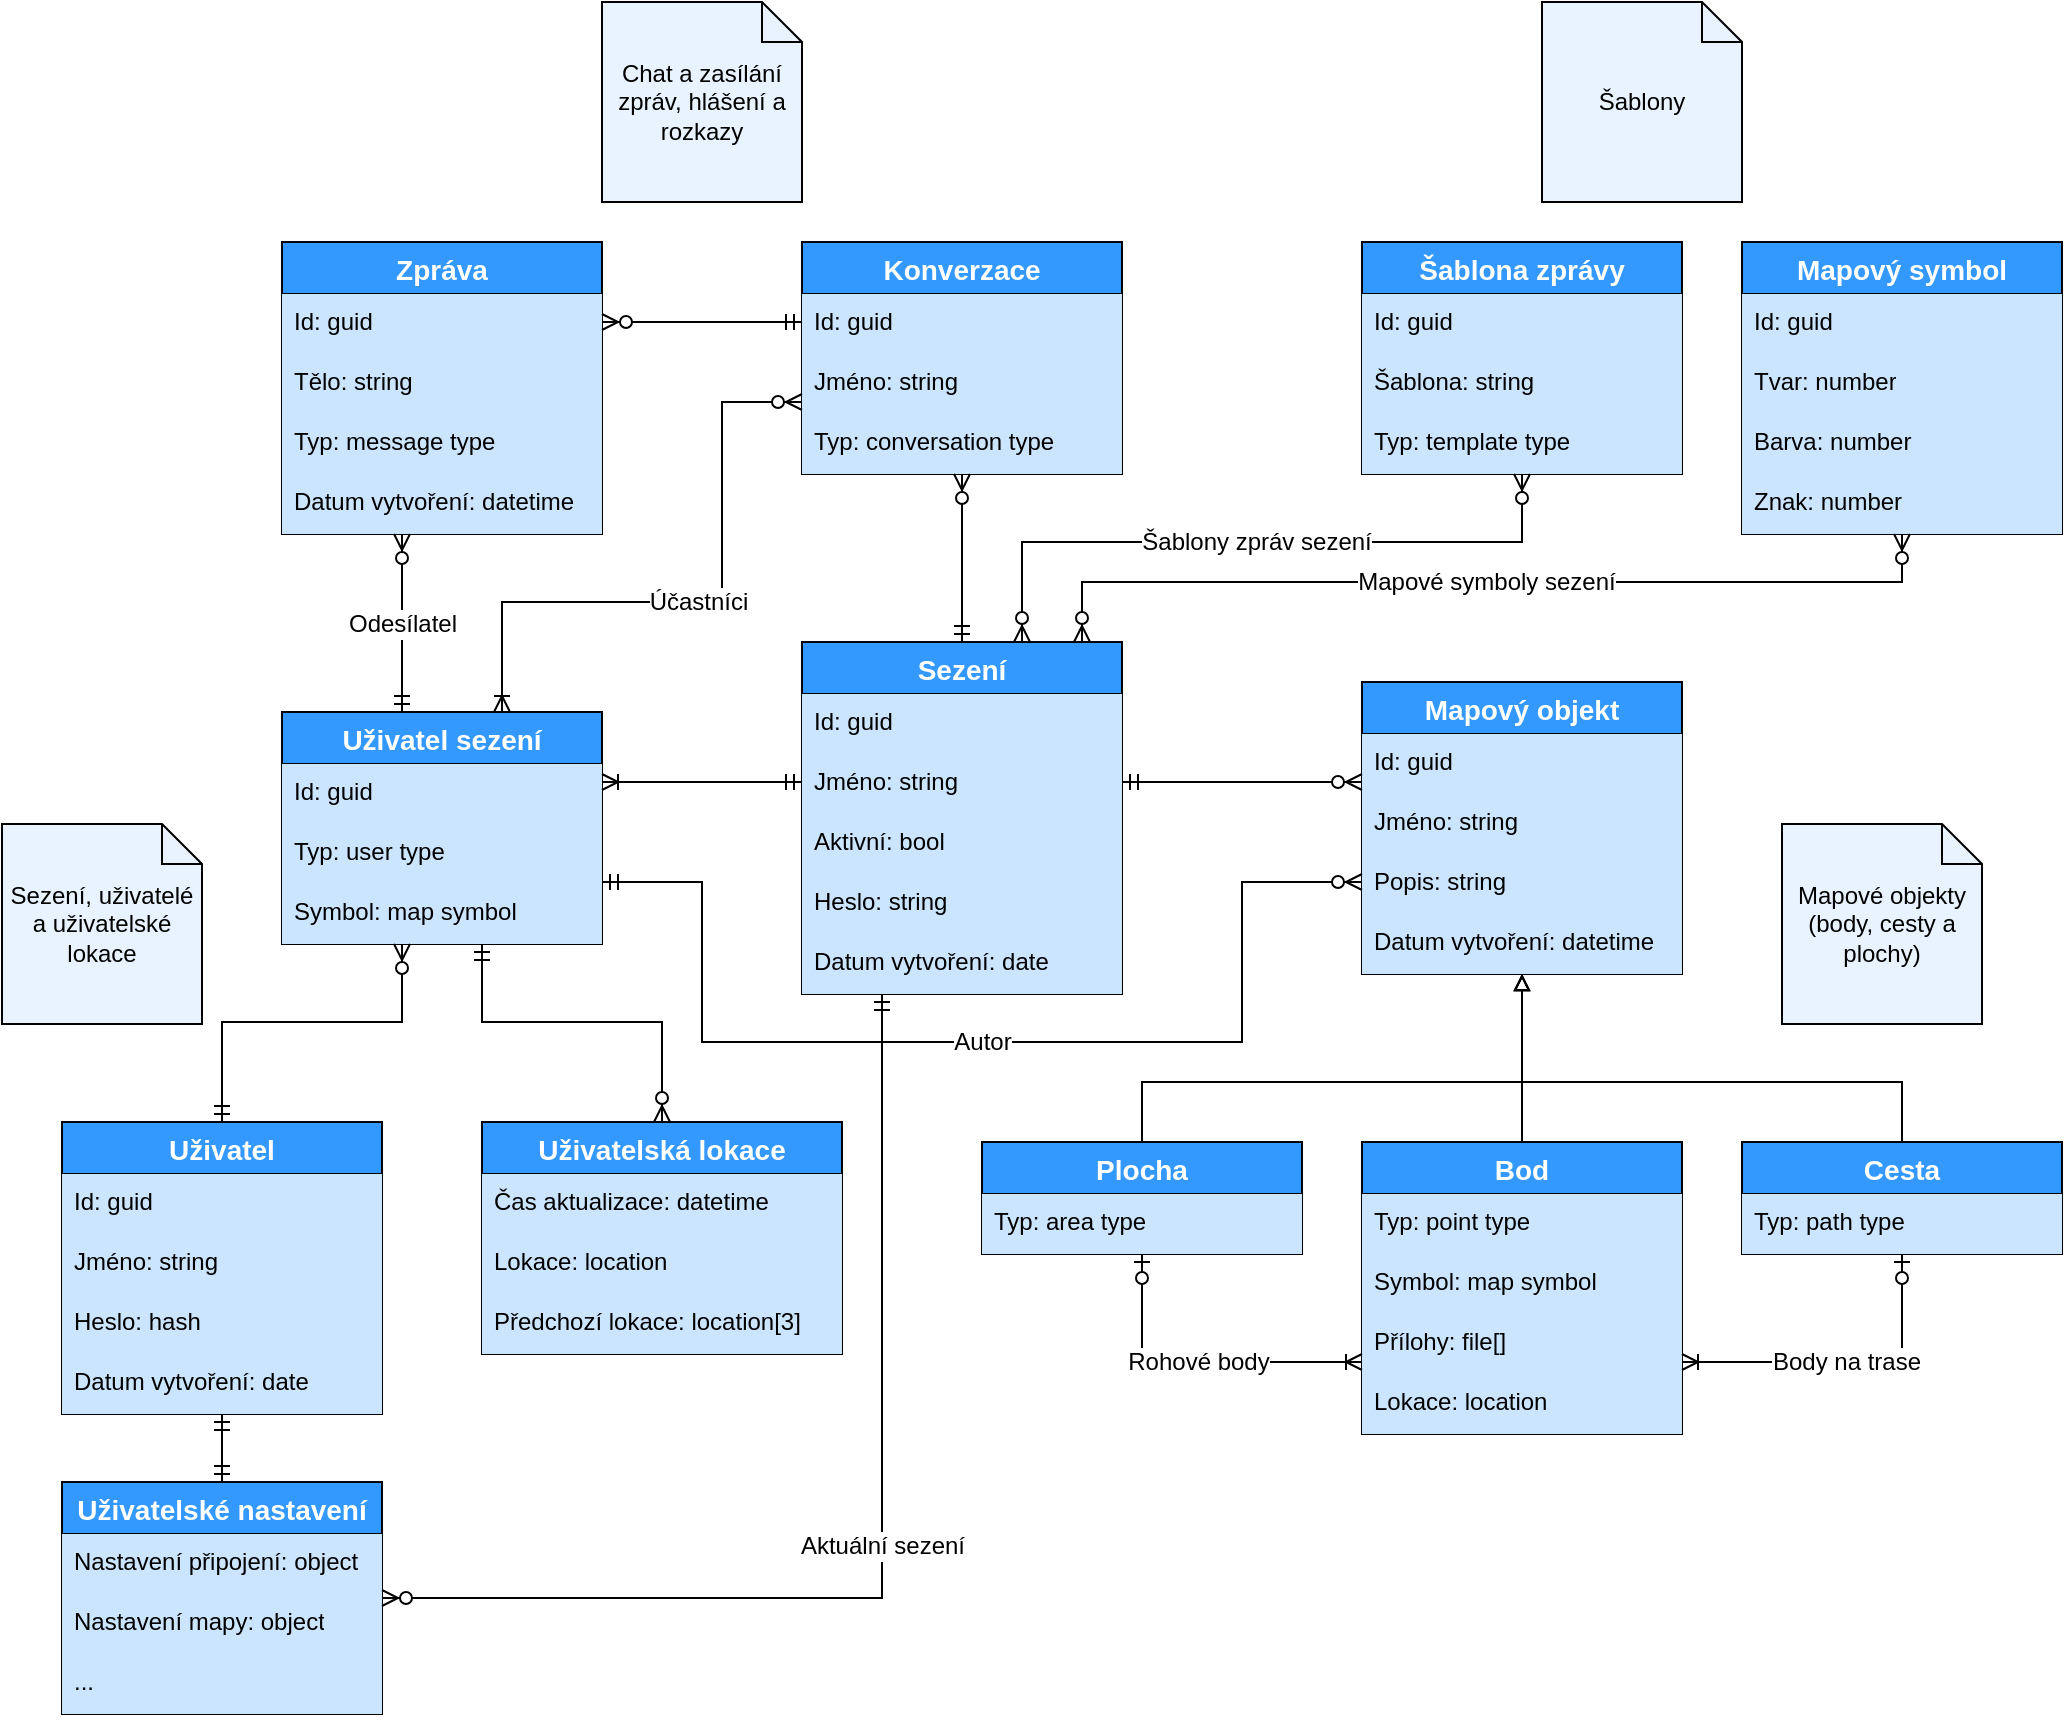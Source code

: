 <mxfile version="22.1.13" type="device">
  <diagram name="Stránka-1" id="mxYMv7hmJ3leAyFjMj_N">
    <mxGraphModel dx="2261" dy="1915" grid="1" gridSize="10" guides="1" tooltips="1" connect="1" arrows="1" fold="1" page="1" pageScale="1" pageWidth="827" pageHeight="1169" math="0" shadow="0">
      <root>
        <mxCell id="0" />
        <mxCell id="1" parent="0" />
        <mxCell id="Y4CCVC96YzXtr7LLr-LR-11" value="Sezení" style="swimlane;fontStyle=1;childLayout=stackLayout;horizontal=1;startSize=26;horizontalStack=0;resizeParent=1;resizeParentMax=0;resizeLast=0;collapsible=1;marginBottom=0;align=center;fontSize=14;fillColor=#3399FF;fontColor=#FFFFFF;" parent="1" vertex="1">
          <mxGeometry x="320" y="140" width="160" height="176" as="geometry">
            <mxRectangle x="334" y="150" width="130" height="30" as="alternateBounds" />
          </mxGeometry>
        </mxCell>
        <mxCell id="Y4CCVC96YzXtr7LLr-LR-34" value="Id: guid" style="text;strokeColor=none;fillColor=#CCE5FF;spacingLeft=4;spacingRight=4;overflow=hidden;rotatable=0;points=[[0,0.5],[1,0.5]];portConstraint=eastwest;fontSize=12;whiteSpace=wrap;html=1;" parent="Y4CCVC96YzXtr7LLr-LR-11" vertex="1">
          <mxGeometry y="26" width="160" height="30" as="geometry" />
        </mxCell>
        <mxCell id="Y4CCVC96YzXtr7LLr-LR-12" value="Jméno: string" style="text;strokeColor=none;fillColor=#CCE5FF;spacingLeft=4;spacingRight=4;overflow=hidden;rotatable=0;points=[[0,0.5],[1,0.5]];portConstraint=eastwest;fontSize=12;whiteSpace=wrap;html=1;" parent="Y4CCVC96YzXtr7LLr-LR-11" vertex="1">
          <mxGeometry y="56" width="160" height="30" as="geometry" />
        </mxCell>
        <mxCell id="Y4CCVC96YzXtr7LLr-LR-13" value="Aktivní: bool" style="text;strokeColor=none;fillColor=#CCE5FF;spacingLeft=4;spacingRight=4;overflow=hidden;rotatable=0;points=[[0,0.5],[1,0.5]];portConstraint=eastwest;fontSize=12;whiteSpace=wrap;html=1;" parent="Y4CCVC96YzXtr7LLr-LR-11" vertex="1">
          <mxGeometry y="86" width="160" height="30" as="geometry" />
        </mxCell>
        <mxCell id="4V5ZWP1HNNa23fcc5zgp-1" value="Heslo: string" style="text;strokeColor=none;fillColor=#CCE5FF;spacingLeft=4;spacingRight=4;overflow=hidden;rotatable=0;points=[[0,0.5],[1,0.5]];portConstraint=eastwest;fontSize=12;whiteSpace=wrap;html=1;" parent="Y4CCVC96YzXtr7LLr-LR-11" vertex="1">
          <mxGeometry y="116" width="160" height="30" as="geometry" />
        </mxCell>
        <mxCell id="Y4CCVC96YzXtr7LLr-LR-14" value="Datum vytvoření: date" style="text;strokeColor=none;fillColor=#CCE5FF;spacingLeft=4;spacingRight=4;overflow=hidden;rotatable=0;points=[[0,0.5],[1,0.5]];portConstraint=eastwest;fontSize=12;whiteSpace=wrap;html=1;" parent="Y4CCVC96YzXtr7LLr-LR-11" vertex="1">
          <mxGeometry y="146" width="160" height="30" as="geometry" />
        </mxCell>
        <mxCell id="Y4CCVC96YzXtr7LLr-LR-16" value="Uživatel" style="swimlane;fontStyle=1;childLayout=stackLayout;horizontal=1;startSize=26;horizontalStack=0;resizeParent=1;resizeParentMax=0;resizeLast=0;collapsible=1;marginBottom=0;align=center;fontSize=14;fillColor=#3399FF;fontColor=#FFFFFF;" parent="1" vertex="1">
          <mxGeometry x="-50" y="380" width="160" height="146" as="geometry" />
        </mxCell>
        <mxCell id="Y4CCVC96YzXtr7LLr-LR-35" value="Id: guid" style="text;strokeColor=none;fillColor=#CCE5FF;spacingLeft=4;spacingRight=4;overflow=hidden;rotatable=0;points=[[0,0.5],[1,0.5]];portConstraint=eastwest;fontSize=12;whiteSpace=wrap;html=1;" parent="Y4CCVC96YzXtr7LLr-LR-16" vertex="1">
          <mxGeometry y="26" width="160" height="30" as="geometry" />
        </mxCell>
        <mxCell id="Y4CCVC96YzXtr7LLr-LR-17" value="Jméno: string" style="text;strokeColor=none;fillColor=#CCE5FF;spacingLeft=4;spacingRight=4;overflow=hidden;rotatable=0;points=[[0,0.5],[1,0.5]];portConstraint=eastwest;fontSize=12;whiteSpace=wrap;html=1;" parent="Y4CCVC96YzXtr7LLr-LR-16" vertex="1">
          <mxGeometry y="56" width="160" height="30" as="geometry" />
        </mxCell>
        <mxCell id="Y4CCVC96YzXtr7LLr-LR-18" value="Heslo: hash" style="text;strokeColor=none;fillColor=#CCE5FF;spacingLeft=4;spacingRight=4;overflow=hidden;rotatable=0;points=[[0,0.5],[1,0.5]];portConstraint=eastwest;fontSize=12;whiteSpace=wrap;html=1;" parent="Y4CCVC96YzXtr7LLr-LR-16" vertex="1">
          <mxGeometry y="86" width="160" height="30" as="geometry" />
        </mxCell>
        <mxCell id="Y4CCVC96YzXtr7LLr-LR-19" value="Datum vytvoření: date" style="text;strokeColor=none;fillColor=#CCE5FF;spacingLeft=4;spacingRight=4;overflow=hidden;rotatable=0;points=[[0,0.5],[1,0.5]];portConstraint=eastwest;fontSize=12;whiteSpace=wrap;html=1;" parent="Y4CCVC96YzXtr7LLr-LR-16" vertex="1">
          <mxGeometry y="116" width="160" height="30" as="geometry" />
        </mxCell>
        <mxCell id="Y4CCVC96YzXtr7LLr-LR-20" value="Uživatel sezení" style="swimlane;fontStyle=1;childLayout=stackLayout;horizontal=1;startSize=26;horizontalStack=0;resizeParent=1;resizeParentMax=0;resizeLast=0;collapsible=1;marginBottom=0;align=center;fontSize=14;fillColor=#3399FF;fontColor=#FFFFFF;" parent="1" vertex="1">
          <mxGeometry x="60" y="175" width="160" height="116" as="geometry" />
        </mxCell>
        <mxCell id="Y4CCVC96YzXtr7LLr-LR-36" value="Id: guid" style="text;strokeColor=none;fillColor=#CCE5FF;spacingLeft=4;spacingRight=4;overflow=hidden;rotatable=0;points=[[0,0.5],[1,0.5]];portConstraint=eastwest;fontSize=12;whiteSpace=wrap;html=1;" parent="Y4CCVC96YzXtr7LLr-LR-20" vertex="1">
          <mxGeometry y="26" width="160" height="30" as="geometry" />
        </mxCell>
        <mxCell id="Y4CCVC96YzXtr7LLr-LR-21" value="Typ: user type" style="text;strokeColor=none;fillColor=#CCE5FF;spacingLeft=4;spacingRight=4;overflow=hidden;rotatable=0;points=[[0,0.5],[1,0.5]];portConstraint=eastwest;fontSize=12;whiteSpace=wrap;html=1;" parent="Y4CCVC96YzXtr7LLr-LR-20" vertex="1">
          <mxGeometry y="56" width="160" height="30" as="geometry" />
        </mxCell>
        <mxCell id="Y4CCVC96YzXtr7LLr-LR-22" value="Symbol: map symbol" style="text;strokeColor=none;fillColor=#CCE5FF;spacingLeft=4;spacingRight=4;overflow=hidden;rotatable=0;points=[[0,0.5],[1,0.5]];portConstraint=eastwest;fontSize=12;whiteSpace=wrap;html=1;" parent="Y4CCVC96YzXtr7LLr-LR-20" vertex="1">
          <mxGeometry y="86" width="160" height="30" as="geometry" />
        </mxCell>
        <mxCell id="Y4CCVC96YzXtr7LLr-LR-27" value="Uživatelská lokace" style="swimlane;fontStyle=1;childLayout=stackLayout;horizontal=1;startSize=26;horizontalStack=0;resizeParent=1;resizeParentMax=0;resizeLast=0;collapsible=1;marginBottom=0;align=center;fontSize=14;fillColor=#3399FF;fontColor=#FFFFFF;" parent="1" vertex="1">
          <mxGeometry x="160" y="380" width="180" height="116" as="geometry" />
        </mxCell>
        <mxCell id="Y4CCVC96YzXtr7LLr-LR-28" value="Čas aktualizace: datetime" style="text;strokeColor=none;fillColor=#CCE5FF;spacingLeft=4;spacingRight=4;overflow=hidden;rotatable=0;points=[[0,0.5],[1,0.5]];portConstraint=eastwest;fontSize=12;whiteSpace=wrap;html=1;" parent="Y4CCVC96YzXtr7LLr-LR-27" vertex="1">
          <mxGeometry y="26" width="180" height="30" as="geometry" />
        </mxCell>
        <mxCell id="Y4CCVC96YzXtr7LLr-LR-29" value="Lokace: location" style="text;strokeColor=none;fillColor=#CCE5FF;spacingLeft=4;spacingRight=4;overflow=hidden;rotatable=0;points=[[0,0.5],[1,0.5]];portConstraint=eastwest;fontSize=12;whiteSpace=wrap;html=1;" parent="Y4CCVC96YzXtr7LLr-LR-27" vertex="1">
          <mxGeometry y="56" width="180" height="30" as="geometry" />
        </mxCell>
        <mxCell id="Y4CCVC96YzXtr7LLr-LR-30" value="Předchozí lokace: location[3]" style="text;strokeColor=none;fillColor=#CCE5FF;spacingLeft=4;spacingRight=4;overflow=hidden;rotatable=0;points=[[0,0.5],[1,0.5]];portConstraint=eastwest;fontSize=12;whiteSpace=wrap;html=1;" parent="Y4CCVC96YzXtr7LLr-LR-27" vertex="1">
          <mxGeometry y="86" width="180" height="30" as="geometry" />
        </mxCell>
        <mxCell id="Y4CCVC96YzXtr7LLr-LR-31" value="" style="edgeStyle=orthogonalEdgeStyle;fontSize=12;html=1;endArrow=ERoneToMany;startArrow=ERmandOne;rounded=0;" parent="1" source="Y4CCVC96YzXtr7LLr-LR-11" target="Y4CCVC96YzXtr7LLr-LR-20" edge="1">
          <mxGeometry width="100" height="100" relative="1" as="geometry">
            <mxPoint x="600" y="390" as="sourcePoint" />
            <mxPoint x="700" y="290" as="targetPoint" />
            <Array as="points">
              <mxPoint x="270" y="210" />
              <mxPoint x="270" y="210" />
            </Array>
          </mxGeometry>
        </mxCell>
        <mxCell id="Y4CCVC96YzXtr7LLr-LR-32" value="" style="edgeStyle=orthogonalEdgeStyle;fontSize=12;html=1;endArrow=ERzeroToMany;startArrow=ERmandOne;rounded=0;" parent="1" source="Y4CCVC96YzXtr7LLr-LR-16" target="Y4CCVC96YzXtr7LLr-LR-20" edge="1">
          <mxGeometry width="100" height="100" relative="1" as="geometry">
            <mxPoint x="190" y="410" as="sourcePoint" />
            <mxPoint x="290" y="310" as="targetPoint" />
            <Array as="points">
              <mxPoint x="30" y="330" />
              <mxPoint x="120" y="330" />
            </Array>
          </mxGeometry>
        </mxCell>
        <mxCell id="Y4CCVC96YzXtr7LLr-LR-37" value="" style="edgeStyle=orthogonalEdgeStyle;fontSize=12;html=1;endArrow=ERzeroToMany;startArrow=ERmandOne;rounded=0;" parent="1" source="Y4CCVC96YzXtr7LLr-LR-20" target="Y4CCVC96YzXtr7LLr-LR-27" edge="1">
          <mxGeometry width="100" height="100" relative="1" as="geometry">
            <mxPoint x="410" y="470" as="sourcePoint" />
            <mxPoint x="510" y="370" as="targetPoint" />
            <Array as="points">
              <mxPoint x="160" y="330" />
              <mxPoint x="250" y="330" />
            </Array>
          </mxGeometry>
        </mxCell>
        <mxCell id="Y4CCVC96YzXtr7LLr-LR-40" value="Uživatelské nastavení" style="swimlane;fontStyle=1;childLayout=stackLayout;horizontal=1;startSize=26;horizontalStack=0;resizeParent=1;resizeParentMax=0;resizeLast=0;collapsible=1;marginBottom=0;align=center;fontSize=14;fillColor=#3399FF;fontColor=#FFFFFF;" parent="1" vertex="1">
          <mxGeometry x="-50" y="560" width="160" height="116" as="geometry" />
        </mxCell>
        <mxCell id="Y4CCVC96YzXtr7LLr-LR-41" value="Nastavení připojení: object" style="text;strokeColor=none;fillColor=#CCE5FF;spacingLeft=4;spacingRight=4;overflow=hidden;rotatable=0;points=[[0,0.5],[1,0.5]];portConstraint=eastwest;fontSize=12;whiteSpace=wrap;html=1;" parent="Y4CCVC96YzXtr7LLr-LR-40" vertex="1">
          <mxGeometry y="26" width="160" height="30" as="geometry" />
        </mxCell>
        <mxCell id="Y4CCVC96YzXtr7LLr-LR-42" value="Nastavení mapy: object" style="text;strokeColor=none;fillColor=#CCE5FF;spacingLeft=4;spacingRight=4;overflow=hidden;rotatable=0;points=[[0,0.5],[1,0.5]];portConstraint=eastwest;fontSize=12;whiteSpace=wrap;html=1;" parent="Y4CCVC96YzXtr7LLr-LR-40" vertex="1">
          <mxGeometry y="56" width="160" height="30" as="geometry" />
        </mxCell>
        <mxCell id="Y4CCVC96YzXtr7LLr-LR-43" value="..." style="text;strokeColor=none;fillColor=#CCE5FF;spacingLeft=4;spacingRight=4;overflow=hidden;rotatable=0;points=[[0,0.5],[1,0.5]];portConstraint=eastwest;fontSize=12;whiteSpace=wrap;html=1;" parent="Y4CCVC96YzXtr7LLr-LR-40" vertex="1">
          <mxGeometry y="86" width="160" height="30" as="geometry" />
        </mxCell>
        <mxCell id="Y4CCVC96YzXtr7LLr-LR-44" value="" style="edgeStyle=orthogonalEdgeStyle;fontSize=12;html=1;endArrow=ERmandOne;startArrow=ERmandOne;rounded=0;" parent="1" source="Y4CCVC96YzXtr7LLr-LR-40" target="Y4CCVC96YzXtr7LLr-LR-16" edge="1">
          <mxGeometry width="100" height="100" relative="1" as="geometry">
            <mxPoint x="-140" y="690" as="sourcePoint" />
            <mxPoint x="-40" y="590" as="targetPoint" />
          </mxGeometry>
        </mxCell>
        <mxCell id="Y4CCVC96YzXtr7LLr-LR-45" value="Sezení, uživatelé a uživatelské lokace" style="shape=note;size=20;whiteSpace=wrap;html=1;fillColor=#E8F3FF;" parent="1" vertex="1">
          <mxGeometry x="-80" y="231" width="100" height="100" as="geometry" />
        </mxCell>
        <mxCell id="Y4CCVC96YzXtr7LLr-LR-46" value="Konverzace" style="swimlane;fontStyle=1;childLayout=stackLayout;horizontal=1;startSize=26;horizontalStack=0;resizeParent=1;resizeParentMax=0;resizeLast=0;collapsible=1;marginBottom=0;align=center;fontSize=14;fillColor=#3399FF;fontColor=#FFFFFF;" parent="1" vertex="1">
          <mxGeometry x="320" y="-60" width="160" height="116" as="geometry" />
        </mxCell>
        <mxCell id="Y4CCVC96YzXtr7LLr-LR-47" value="Id: guid" style="text;strokeColor=none;fillColor=#CCE5FF;spacingLeft=4;spacingRight=4;overflow=hidden;rotatable=0;points=[[0,0.5],[1,0.5]];portConstraint=eastwest;fontSize=12;whiteSpace=wrap;html=1;" parent="Y4CCVC96YzXtr7LLr-LR-46" vertex="1">
          <mxGeometry y="26" width="160" height="30" as="geometry" />
        </mxCell>
        <mxCell id="Y4CCVC96YzXtr7LLr-LR-48" value="Jméno: string" style="text;strokeColor=none;fillColor=#CCE5FF;spacingLeft=4;spacingRight=4;overflow=hidden;rotatable=0;points=[[0,0.5],[1,0.5]];portConstraint=eastwest;fontSize=12;whiteSpace=wrap;html=1;" parent="Y4CCVC96YzXtr7LLr-LR-46" vertex="1">
          <mxGeometry y="56" width="160" height="30" as="geometry" />
        </mxCell>
        <mxCell id="Y4CCVC96YzXtr7LLr-LR-49" value="Typ: conversation type" style="text;strokeColor=none;fillColor=#CCE5FF;spacingLeft=4;spacingRight=4;overflow=hidden;rotatable=0;points=[[0,0.5],[1,0.5]];portConstraint=eastwest;fontSize=12;whiteSpace=wrap;html=1;" parent="Y4CCVC96YzXtr7LLr-LR-46" vertex="1">
          <mxGeometry y="86" width="160" height="30" as="geometry" />
        </mxCell>
        <mxCell id="Y4CCVC96YzXtr7LLr-LR-50" value="" style="edgeStyle=orthogonalEdgeStyle;fontSize=12;html=1;endArrow=ERzeroToMany;startArrow=ERmandOne;rounded=0;" parent="1" source="Y4CCVC96YzXtr7LLr-LR-11" target="Y4CCVC96YzXtr7LLr-LR-46" edge="1">
          <mxGeometry width="100" height="100" relative="1" as="geometry">
            <mxPoint x="570" y="460" as="sourcePoint" />
            <mxPoint x="670" y="360" as="targetPoint" />
          </mxGeometry>
        </mxCell>
        <mxCell id="Y4CCVC96YzXtr7LLr-LR-51" value="Zpráva" style="swimlane;fontStyle=1;childLayout=stackLayout;horizontal=1;startSize=26;horizontalStack=0;resizeParent=1;resizeParentMax=0;resizeLast=0;collapsible=1;marginBottom=0;align=center;fontSize=14;fillColor=#3399FF;fontColor=#FFFFFF;" parent="1" vertex="1">
          <mxGeometry x="60" y="-60" width="160" height="146" as="geometry" />
        </mxCell>
        <mxCell id="Y4CCVC96YzXtr7LLr-LR-52" value="Id: guid" style="text;strokeColor=none;fillColor=#CCE5FF;spacingLeft=4;spacingRight=4;overflow=hidden;rotatable=0;points=[[0,0.5],[1,0.5]];portConstraint=eastwest;fontSize=12;whiteSpace=wrap;html=1;" parent="Y4CCVC96YzXtr7LLr-LR-51" vertex="1">
          <mxGeometry y="26" width="160" height="30" as="geometry" />
        </mxCell>
        <mxCell id="Y4CCVC96YzXtr7LLr-LR-53" value="Tělo: string" style="text;strokeColor=none;fillColor=#CCE5FF;spacingLeft=4;spacingRight=4;overflow=hidden;rotatable=0;points=[[0,0.5],[1,0.5]];portConstraint=eastwest;fontSize=12;whiteSpace=wrap;html=1;" parent="Y4CCVC96YzXtr7LLr-LR-51" vertex="1">
          <mxGeometry y="56" width="160" height="30" as="geometry" />
        </mxCell>
        <mxCell id="Y4CCVC96YzXtr7LLr-LR-62" value="Typ: message type" style="text;strokeColor=none;fillColor=#CCE5FF;spacingLeft=4;spacingRight=4;overflow=hidden;rotatable=0;points=[[0,0.5],[1,0.5]];portConstraint=eastwest;fontSize=12;whiteSpace=wrap;html=1;" parent="Y4CCVC96YzXtr7LLr-LR-51" vertex="1">
          <mxGeometry y="86" width="160" height="30" as="geometry" />
        </mxCell>
        <mxCell id="Y4CCVC96YzXtr7LLr-LR-54" value="Datum vytvoření: datetime" style="text;strokeColor=none;fillColor=#CCE5FF;spacingLeft=4;spacingRight=4;overflow=hidden;rotatable=0;points=[[0,0.5],[1,0.5]];portConstraint=eastwest;fontSize=12;whiteSpace=wrap;html=1;" parent="Y4CCVC96YzXtr7LLr-LR-51" vertex="1">
          <mxGeometry y="116" width="160" height="30" as="geometry" />
        </mxCell>
        <mxCell id="Y4CCVC96YzXtr7LLr-LR-55" value="" style="edgeStyle=orthogonalEdgeStyle;fontSize=12;html=1;endArrow=ERzeroToMany;startArrow=ERmandOne;rounded=0;" parent="1" source="Y4CCVC96YzXtr7LLr-LR-46" target="Y4CCVC96YzXtr7LLr-LR-51" edge="1">
          <mxGeometry width="100" height="100" relative="1" as="geometry">
            <mxPoint x="460" y="560" as="sourcePoint" />
            <mxPoint x="560" y="460" as="targetPoint" />
            <Array as="points">
              <mxPoint x="270" y="-20" />
              <mxPoint x="270" y="-20" />
            </Array>
          </mxGeometry>
        </mxCell>
        <mxCell id="Y4CCVC96YzXtr7LLr-LR-56" value="Chat a zasílání zpráv, hlášení a rozkazy" style="shape=note;size=20;whiteSpace=wrap;html=1;fillColor=#E8F3FF;" parent="1" vertex="1">
          <mxGeometry x="220" y="-180" width="100" height="100" as="geometry" />
        </mxCell>
        <mxCell id="Y4CCVC96YzXtr7LLr-LR-57" value="Odesílatel" style="edgeStyle=orthogonalEdgeStyle;fontSize=12;html=1;endArrow=ERzeroToMany;startArrow=ERmandOne;rounded=0;" parent="1" source="Y4CCVC96YzXtr7LLr-LR-20" target="Y4CCVC96YzXtr7LLr-LR-51" edge="1">
          <mxGeometry width="100" height="100" relative="1" as="geometry">
            <mxPoint x="240" y="180" as="sourcePoint" />
            <mxPoint x="340" y="80" as="targetPoint" />
            <Array as="points">
              <mxPoint x="120" y="140" />
              <mxPoint x="120" y="140" />
            </Array>
          </mxGeometry>
        </mxCell>
        <mxCell id="Y4CCVC96YzXtr7LLr-LR-59" value="Účastníci" style="fontSize=12;html=1;endArrow=ERzeroToMany;endFill=1;startArrow=ERoneToMany;rounded=0;edgeStyle=orthogonalEdgeStyle;startFill=0;" parent="1" source="Y4CCVC96YzXtr7LLr-LR-20" target="Y4CCVC96YzXtr7LLr-LR-46" edge="1">
          <mxGeometry width="100" height="100" relative="1" as="geometry">
            <mxPoint x="570" y="180" as="sourcePoint" />
            <mxPoint x="670" y="80" as="targetPoint" />
            <Array as="points">
              <mxPoint x="170" y="120" />
              <mxPoint x="280" y="120" />
              <mxPoint x="280" y="20" />
            </Array>
          </mxGeometry>
        </mxCell>
        <mxCell id="jBudnDSSkXG4KW2U2CU4-37" style="edgeStyle=orthogonalEdgeStyle;rounded=0;orthogonalLoop=1;jettySize=auto;html=1;endArrow=block;endFill=0;" parent="1" source="jBudnDSSkXG4KW2U2CU4-1" target="jBudnDSSkXG4KW2U2CU4-30" edge="1">
          <mxGeometry relative="1" as="geometry" />
        </mxCell>
        <mxCell id="jBudnDSSkXG4KW2U2CU4-1" value="Bod" style="swimlane;fontStyle=1;childLayout=stackLayout;horizontal=1;startSize=26;horizontalStack=0;resizeParent=1;resizeParentMax=0;resizeLast=0;collapsible=1;marginBottom=0;align=center;fontSize=14;fillColor=#3399FF;fontColor=#FFFFFF;" parent="1" vertex="1">
          <mxGeometry x="600" y="390" width="160" height="146" as="geometry" />
        </mxCell>
        <mxCell id="jBudnDSSkXG4KW2U2CU4-3" value="Typ: point type" style="text;strokeColor=none;fillColor=#CCE5FF;spacingLeft=4;spacingRight=4;overflow=hidden;rotatable=0;points=[[0,0.5],[1,0.5]];portConstraint=eastwest;fontSize=12;whiteSpace=wrap;html=1;" parent="jBudnDSSkXG4KW2U2CU4-1" vertex="1">
          <mxGeometry y="26" width="160" height="30" as="geometry" />
        </mxCell>
        <mxCell id="jBudnDSSkXG4KW2U2CU4-10" value="Symbol: map symbol" style="text;strokeColor=none;fillColor=#CCE5FF;spacingLeft=4;spacingRight=4;overflow=hidden;rotatable=0;points=[[0,0.5],[1,0.5]];portConstraint=eastwest;fontSize=12;whiteSpace=wrap;html=1;" parent="jBudnDSSkXG4KW2U2CU4-1" vertex="1">
          <mxGeometry y="56" width="160" height="30" as="geometry" />
        </mxCell>
        <mxCell id="jBudnDSSkXG4KW2U2CU4-6" value="Přílohy: file[]" style="text;strokeColor=none;fillColor=#CCE5FF;spacingLeft=4;spacingRight=4;overflow=hidden;rotatable=0;points=[[0,0.5],[1,0.5]];portConstraint=eastwest;fontSize=12;whiteSpace=wrap;html=1;" parent="jBudnDSSkXG4KW2U2CU4-1" vertex="1">
          <mxGeometry y="86" width="160" height="30" as="geometry" />
        </mxCell>
        <mxCell id="jBudnDSSkXG4KW2U2CU4-8" value="Lokace: location" style="text;strokeColor=none;fillColor=#CCE5FF;spacingLeft=4;spacingRight=4;overflow=hidden;rotatable=0;points=[[0,0.5],[1,0.5]];portConstraint=eastwest;fontSize=12;whiteSpace=wrap;html=1;" parent="jBudnDSSkXG4KW2U2CU4-1" vertex="1">
          <mxGeometry y="116" width="160" height="30" as="geometry" />
        </mxCell>
        <mxCell id="jBudnDSSkXG4KW2U2CU4-38" style="edgeStyle=orthogonalEdgeStyle;rounded=0;orthogonalLoop=1;jettySize=auto;html=1;endArrow=block;endFill=0;" parent="1" source="jBudnDSSkXG4KW2U2CU4-13" target="jBudnDSSkXG4KW2U2CU4-30" edge="1">
          <mxGeometry relative="1" as="geometry">
            <Array as="points">
              <mxPoint x="490" y="360" />
              <mxPoint x="680" y="360" />
            </Array>
          </mxGeometry>
        </mxCell>
        <mxCell id="jBudnDSSkXG4KW2U2CU4-13" value="Plocha" style="swimlane;fontStyle=1;childLayout=stackLayout;horizontal=1;startSize=26;horizontalStack=0;resizeParent=1;resizeParentMax=0;resizeLast=0;collapsible=1;marginBottom=0;align=center;fontSize=14;fillColor=#3399FF;fontColor=#FFFFFF;" parent="1" vertex="1">
          <mxGeometry x="410" y="390" width="160" height="56" as="geometry" />
        </mxCell>
        <mxCell id="jBudnDSSkXG4KW2U2CU4-16" value="Typ: area type" style="text;strokeColor=none;fillColor=#CCE5FF;spacingLeft=4;spacingRight=4;overflow=hidden;rotatable=0;points=[[0,0.5],[1,0.5]];portConstraint=eastwest;fontSize=12;whiteSpace=wrap;html=1;" parent="jBudnDSSkXG4KW2U2CU4-13" vertex="1">
          <mxGeometry y="26" width="160" height="30" as="geometry" />
        </mxCell>
        <mxCell id="jBudnDSSkXG4KW2U2CU4-39" style="edgeStyle=orthogonalEdgeStyle;rounded=0;orthogonalLoop=1;jettySize=auto;html=1;endArrow=block;endFill=0;" parent="1" source="jBudnDSSkXG4KW2U2CU4-20" target="jBudnDSSkXG4KW2U2CU4-30" edge="1">
          <mxGeometry relative="1" as="geometry">
            <Array as="points">
              <mxPoint x="870" y="360" />
              <mxPoint x="680" y="360" />
            </Array>
          </mxGeometry>
        </mxCell>
        <mxCell id="jBudnDSSkXG4KW2U2CU4-20" value="Cesta" style="swimlane;fontStyle=1;childLayout=stackLayout;horizontal=1;startSize=26;horizontalStack=0;resizeParent=1;resizeParentMax=0;resizeLast=0;collapsible=1;marginBottom=0;align=center;fontSize=14;fillColor=#3399FF;fontColor=#FFFFFF;" parent="1" vertex="1">
          <mxGeometry x="790" y="390" width="160" height="56" as="geometry" />
        </mxCell>
        <mxCell id="jBudnDSSkXG4KW2U2CU4-23" value="Typ: path type" style="text;strokeColor=none;fillColor=#CCE5FF;spacingLeft=4;spacingRight=4;overflow=hidden;rotatable=0;points=[[0,0.5],[1,0.5]];portConstraint=eastwest;fontSize=12;whiteSpace=wrap;html=1;" parent="jBudnDSSkXG4KW2U2CU4-20" vertex="1">
          <mxGeometry y="26" width="160" height="30" as="geometry" />
        </mxCell>
        <mxCell id="jBudnDSSkXG4KW2U2CU4-30" value="Mapový objekt" style="swimlane;fontStyle=1;childLayout=stackLayout;horizontal=1;startSize=26;horizontalStack=0;resizeParent=1;resizeParentMax=0;resizeLast=0;collapsible=1;marginBottom=0;align=center;fontSize=14;fillColor=#3399FF;fontColor=#FFFFFF;" parent="1" vertex="1">
          <mxGeometry x="600" y="160" width="160" height="146" as="geometry" />
        </mxCell>
        <mxCell id="jBudnDSSkXG4KW2U2CU4-31" value="Id: guid" style="text;strokeColor=none;fillColor=#CCE5FF;spacingLeft=4;spacingRight=4;overflow=hidden;rotatable=0;points=[[0,0.5],[1,0.5]];portConstraint=eastwest;fontSize=12;whiteSpace=wrap;html=1;" parent="jBudnDSSkXG4KW2U2CU4-30" vertex="1">
          <mxGeometry y="26" width="160" height="30" as="geometry" />
        </mxCell>
        <mxCell id="jBudnDSSkXG4KW2U2CU4-32" value="Jméno: string" style="text;strokeColor=none;fillColor=#CCE5FF;spacingLeft=4;spacingRight=4;overflow=hidden;rotatable=0;points=[[0,0.5],[1,0.5]];portConstraint=eastwest;fontSize=12;whiteSpace=wrap;html=1;" parent="jBudnDSSkXG4KW2U2CU4-30" vertex="1">
          <mxGeometry y="56" width="160" height="30" as="geometry" />
        </mxCell>
        <mxCell id="jBudnDSSkXG4KW2U2CU4-33" value="Popis: string" style="text;strokeColor=none;fillColor=#CCE5FF;spacingLeft=4;spacingRight=4;overflow=hidden;rotatable=0;points=[[0,0.5],[1,0.5]];portConstraint=eastwest;fontSize=12;whiteSpace=wrap;html=1;" parent="jBudnDSSkXG4KW2U2CU4-30" vertex="1">
          <mxGeometry y="86" width="160" height="30" as="geometry" />
        </mxCell>
        <mxCell id="jBudnDSSkXG4KW2U2CU4-34" value="Datum vytvoření: datetime" style="text;strokeColor=none;fillColor=#CCE5FF;spacingLeft=4;spacingRight=4;overflow=hidden;rotatable=0;points=[[0,0.5],[1,0.5]];portConstraint=eastwest;fontSize=12;whiteSpace=wrap;html=1;" parent="jBudnDSSkXG4KW2U2CU4-30" vertex="1">
          <mxGeometry y="116" width="160" height="30" as="geometry" />
        </mxCell>
        <mxCell id="jBudnDSSkXG4KW2U2CU4-35" value="" style="edgeStyle=orthogonalEdgeStyle;fontSize=12;html=1;endArrow=ERzeroToMany;startArrow=ERmandOne;rounded=0;" parent="1" source="Y4CCVC96YzXtr7LLr-LR-11" target="jBudnDSSkXG4KW2U2CU4-30" edge="1">
          <mxGeometry width="100" height="100" relative="1" as="geometry">
            <mxPoint x="640" y="490" as="sourcePoint" />
            <mxPoint x="740" y="390" as="targetPoint" />
            <Array as="points">
              <mxPoint x="570" y="210" />
              <mxPoint x="570" y="210" />
            </Array>
          </mxGeometry>
        </mxCell>
        <mxCell id="jBudnDSSkXG4KW2U2CU4-36" value="Autor" style="edgeStyle=orthogonalEdgeStyle;fontSize=12;html=1;endArrow=ERzeroToMany;startArrow=ERmandOne;rounded=0;" parent="1" source="Y4CCVC96YzXtr7LLr-LR-20" target="jBudnDSSkXG4KW2U2CU4-30" edge="1">
          <mxGeometry width="100" height="100" relative="1" as="geometry">
            <mxPoint x="510" y="430" as="sourcePoint" />
            <mxPoint x="610" y="330" as="targetPoint" />
            <Array as="points">
              <mxPoint x="270" y="260" />
              <mxPoint x="270" y="340" />
              <mxPoint x="540" y="340" />
              <mxPoint x="540" y="260" />
            </Array>
          </mxGeometry>
        </mxCell>
        <mxCell id="jBudnDSSkXG4KW2U2CU4-40" value="Rohové body" style="edgeStyle=orthogonalEdgeStyle;fontSize=12;html=1;endArrow=ERoneToMany;startArrow=ERzeroToOne;rounded=0;" parent="1" source="jBudnDSSkXG4KW2U2CU4-13" target="jBudnDSSkXG4KW2U2CU4-1" edge="1">
          <mxGeometry width="100" height="100" relative="1" as="geometry">
            <mxPoint x="480" y="620" as="sourcePoint" />
            <mxPoint x="580" y="520" as="targetPoint" />
            <Array as="points">
              <mxPoint x="490" y="500" />
            </Array>
          </mxGeometry>
        </mxCell>
        <mxCell id="jBudnDSSkXG4KW2U2CU4-41" value="Body na trase" style="edgeStyle=orthogonalEdgeStyle;fontSize=12;html=1;endArrow=ERoneToMany;startArrow=ERzeroToOne;rounded=0;" parent="1" source="jBudnDSSkXG4KW2U2CU4-20" target="jBudnDSSkXG4KW2U2CU4-1" edge="1">
          <mxGeometry width="100" height="100" relative="1" as="geometry">
            <mxPoint x="890" y="650" as="sourcePoint" />
            <mxPoint x="990" y="550" as="targetPoint" />
            <Array as="points">
              <mxPoint x="870" y="500" />
            </Array>
          </mxGeometry>
        </mxCell>
        <mxCell id="jBudnDSSkXG4KW2U2CU4-42" value="Mapové objekty (body, cesty a plochy)" style="shape=note;size=20;whiteSpace=wrap;html=1;fillColor=#E8F3FF;" parent="1" vertex="1">
          <mxGeometry x="810" y="231" width="100" height="100" as="geometry" />
        </mxCell>
        <mxCell id="jBudnDSSkXG4KW2U2CU4-43" value="Šablona zprávy" style="swimlane;fontStyle=1;childLayout=stackLayout;horizontal=1;startSize=26;horizontalStack=0;resizeParent=1;resizeParentMax=0;resizeLast=0;collapsible=1;marginBottom=0;align=center;fontSize=14;fillColor=#3399FF;fontColor=#FFFFFF;" parent="1" vertex="1">
          <mxGeometry x="600" y="-60" width="160" height="116" as="geometry" />
        </mxCell>
        <mxCell id="jBudnDSSkXG4KW2U2CU4-44" value="Id: guid" style="text;strokeColor=none;fillColor=#CCE5FF;spacingLeft=4;spacingRight=4;overflow=hidden;rotatable=0;points=[[0,0.5],[1,0.5]];portConstraint=eastwest;fontSize=12;whiteSpace=wrap;html=1;" parent="jBudnDSSkXG4KW2U2CU4-43" vertex="1">
          <mxGeometry y="26" width="160" height="30" as="geometry" />
        </mxCell>
        <mxCell id="jBudnDSSkXG4KW2U2CU4-45" value="Šablona: string" style="text;strokeColor=none;fillColor=#CCE5FF;spacingLeft=4;spacingRight=4;overflow=hidden;rotatable=0;points=[[0,0.5],[1,0.5]];portConstraint=eastwest;fontSize=12;whiteSpace=wrap;html=1;" parent="jBudnDSSkXG4KW2U2CU4-43" vertex="1">
          <mxGeometry y="56" width="160" height="30" as="geometry" />
        </mxCell>
        <mxCell id="jBudnDSSkXG4KW2U2CU4-46" value="Typ: template type" style="text;strokeColor=none;fillColor=#CCE5FF;spacingLeft=4;spacingRight=4;overflow=hidden;rotatable=0;points=[[0,0.5],[1,0.5]];portConstraint=eastwest;fontSize=12;whiteSpace=wrap;html=1;" parent="jBudnDSSkXG4KW2U2CU4-43" vertex="1">
          <mxGeometry y="86" width="160" height="30" as="geometry" />
        </mxCell>
        <mxCell id="jBudnDSSkXG4KW2U2CU4-47" value="Mapový symbol" style="swimlane;fontStyle=1;childLayout=stackLayout;horizontal=1;startSize=26;horizontalStack=0;resizeParent=1;resizeParentMax=0;resizeLast=0;collapsible=1;marginBottom=0;align=center;fontSize=14;fillColor=#3399FF;fontColor=#FFFFFF;" parent="1" vertex="1">
          <mxGeometry x="790" y="-60" width="160" height="146" as="geometry" />
        </mxCell>
        <mxCell id="jBudnDSSkXG4KW2U2CU4-48" value="Id: guid" style="text;strokeColor=none;fillColor=#CCE5FF;spacingLeft=4;spacingRight=4;overflow=hidden;rotatable=0;points=[[0,0.5],[1,0.5]];portConstraint=eastwest;fontSize=12;whiteSpace=wrap;html=1;" parent="jBudnDSSkXG4KW2U2CU4-47" vertex="1">
          <mxGeometry y="26" width="160" height="30" as="geometry" />
        </mxCell>
        <mxCell id="jBudnDSSkXG4KW2U2CU4-49" value="Tvar: number" style="text;strokeColor=none;fillColor=#CCE5FF;spacingLeft=4;spacingRight=4;overflow=hidden;rotatable=0;points=[[0,0.5],[1,0.5]];portConstraint=eastwest;fontSize=12;whiteSpace=wrap;html=1;" parent="jBudnDSSkXG4KW2U2CU4-47" vertex="1">
          <mxGeometry y="56" width="160" height="30" as="geometry" />
        </mxCell>
        <mxCell id="jBudnDSSkXG4KW2U2CU4-50" value="Barva: number" style="text;strokeColor=none;fillColor=#CCE5FF;spacingLeft=4;spacingRight=4;overflow=hidden;rotatable=0;points=[[0,0.5],[1,0.5]];portConstraint=eastwest;fontSize=12;whiteSpace=wrap;html=1;" parent="jBudnDSSkXG4KW2U2CU4-47" vertex="1">
          <mxGeometry y="86" width="160" height="30" as="geometry" />
        </mxCell>
        <mxCell id="jBudnDSSkXG4KW2U2CU4-51" value="Znak: number" style="text;strokeColor=none;fillColor=#CCE5FF;spacingLeft=4;spacingRight=4;overflow=hidden;rotatable=0;points=[[0,0.5],[1,0.5]];portConstraint=eastwest;fontSize=12;whiteSpace=wrap;html=1;" parent="jBudnDSSkXG4KW2U2CU4-47" vertex="1">
          <mxGeometry y="116" width="160" height="30" as="geometry" />
        </mxCell>
        <mxCell id="jBudnDSSkXG4KW2U2CU4-52" value="Šablony zpráv sezení" style="edgeStyle=orthogonalEdgeStyle;fontSize=12;html=1;endArrow=ERzeroToMany;endFill=1;startArrow=ERzeroToMany;rounded=0;" parent="1" source="Y4CCVC96YzXtr7LLr-LR-11" target="jBudnDSSkXG4KW2U2CU4-43" edge="1">
          <mxGeometry width="100" height="100" relative="1" as="geometry">
            <mxPoint x="490" y="180" as="sourcePoint" />
            <mxPoint x="590" y="80" as="targetPoint" />
            <Array as="points">
              <mxPoint x="430" y="90" />
              <mxPoint x="680" y="90" />
            </Array>
          </mxGeometry>
        </mxCell>
        <mxCell id="jBudnDSSkXG4KW2U2CU4-53" value="Mapové symboly sezení" style="edgeStyle=orthogonalEdgeStyle;fontSize=12;html=1;endArrow=ERzeroToMany;endFill=1;startArrow=ERzeroToMany;rounded=0;" parent="1" source="Y4CCVC96YzXtr7LLr-LR-11" target="jBudnDSSkXG4KW2U2CU4-47" edge="1">
          <mxGeometry width="100" height="100" relative="1" as="geometry">
            <mxPoint x="840" y="280" as="sourcePoint" />
            <mxPoint x="940" y="180" as="targetPoint" />
            <Array as="points">
              <mxPoint x="460" y="110" />
              <mxPoint x="870" y="110" />
            </Array>
          </mxGeometry>
        </mxCell>
        <mxCell id="jBudnDSSkXG4KW2U2CU4-54" value="Šablony" style="shape=note;size=20;whiteSpace=wrap;html=1;fillColor=#E8F3FF;" parent="1" vertex="1">
          <mxGeometry x="690" y="-180" width="100" height="100" as="geometry" />
        </mxCell>
        <mxCell id="jBudnDSSkXG4KW2U2CU4-55" value="Aktuální sezení" style="edgeStyle=orthogonalEdgeStyle;fontSize=12;html=1;endArrow=ERzeroToMany;startArrow=ERmandOne;rounded=0;" parent="1" source="Y4CCVC96YzXtr7LLr-LR-11" target="Y4CCVC96YzXtr7LLr-LR-40" edge="1">
          <mxGeometry width="100" height="100" relative="1" as="geometry">
            <mxPoint x="190" y="730" as="sourcePoint" />
            <mxPoint x="290" y="630" as="targetPoint" />
            <Array as="points">
              <mxPoint x="360" y="618" />
            </Array>
            <mxPoint as="offset" />
          </mxGeometry>
        </mxCell>
      </root>
    </mxGraphModel>
  </diagram>
</mxfile>
